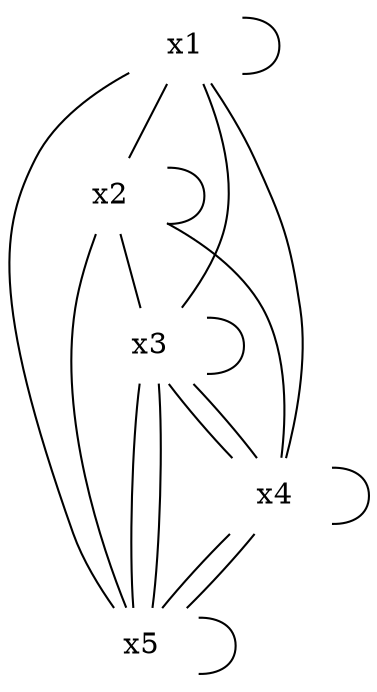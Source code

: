 graph mygraph{
 node [shape=plaintext]
x1--x1
x1--x2
x1--x3
x1--x4
x1--x5
x2--x2
x2--x3
x2--x4
x2--x5
x3--x3
x3--x4
x3--x5
x4--x3
x4--x4
x4--x5
x5--x3
x5--x4
x5--x5
}